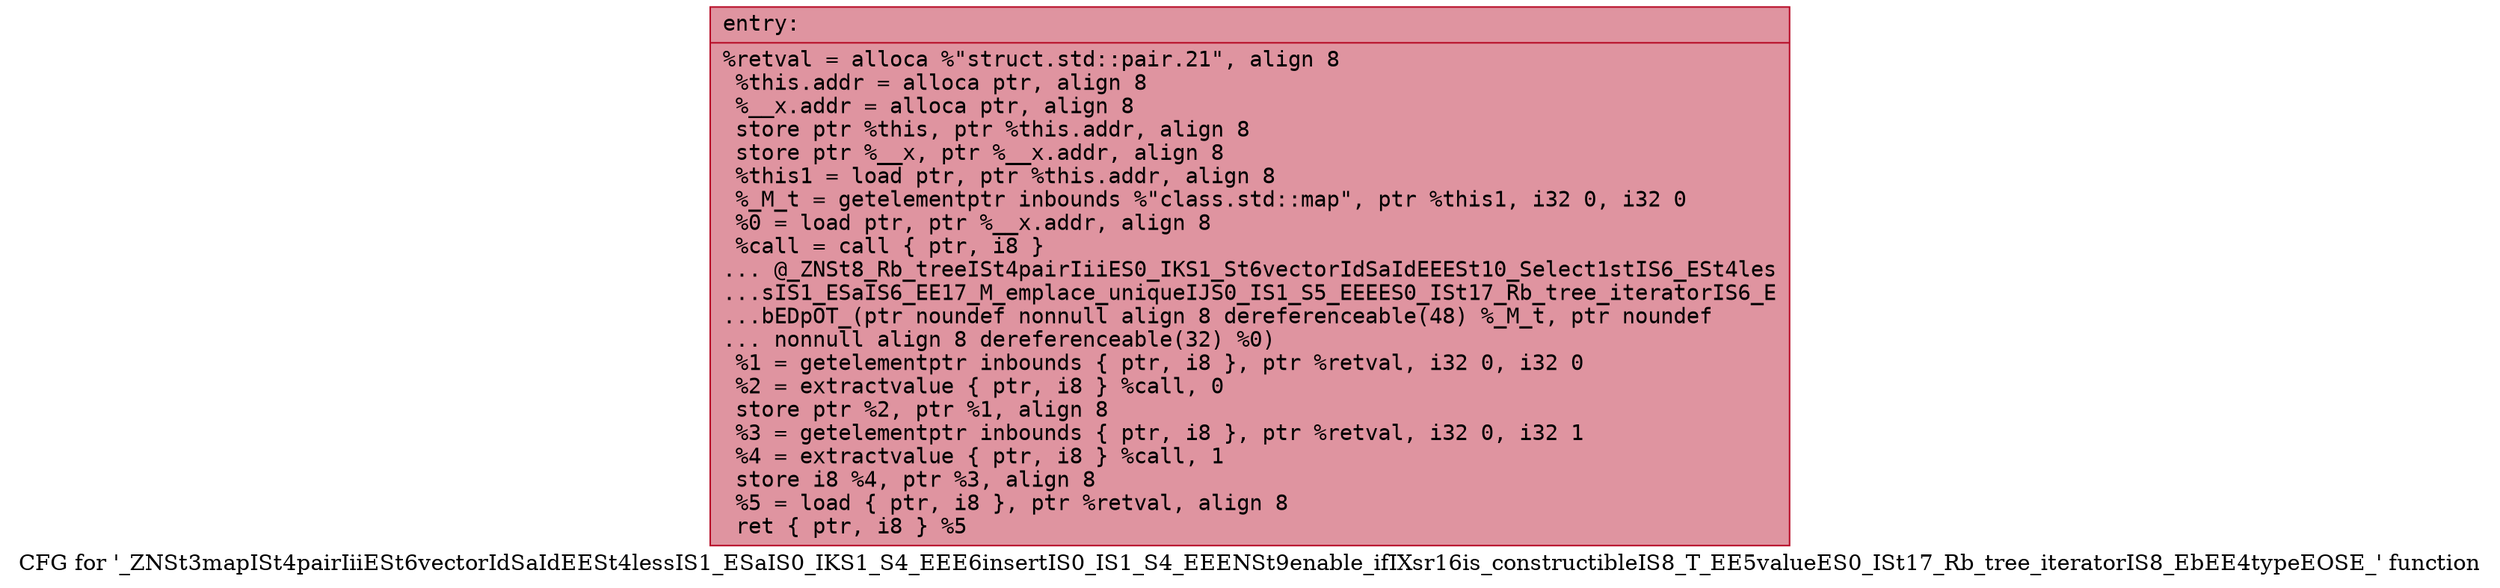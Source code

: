 digraph "CFG for '_ZNSt3mapISt4pairIiiESt6vectorIdSaIdEESt4lessIS1_ESaIS0_IKS1_S4_EEE6insertIS0_IS1_S4_EEENSt9enable_ifIXsr16is_constructibleIS8_T_EE5valueES0_ISt17_Rb_tree_iteratorIS8_EbEE4typeEOSE_' function" {
	label="CFG for '_ZNSt3mapISt4pairIiiESt6vectorIdSaIdEESt4lessIS1_ESaIS0_IKS1_S4_EEE6insertIS0_IS1_S4_EEENSt9enable_ifIXsr16is_constructibleIS8_T_EE5valueES0_ISt17_Rb_tree_iteratorIS8_EbEE4typeEOSE_' function";

	Node0x55e722d02140 [shape=record,color="#b70d28ff", style=filled, fillcolor="#b70d2870" fontname="Courier",label="{entry:\l|  %retval = alloca %\"struct.std::pair.21\", align 8\l  %this.addr = alloca ptr, align 8\l  %__x.addr = alloca ptr, align 8\l  store ptr %this, ptr %this.addr, align 8\l  store ptr %__x, ptr %__x.addr, align 8\l  %this1 = load ptr, ptr %this.addr, align 8\l  %_M_t = getelementptr inbounds %\"class.std::map\", ptr %this1, i32 0, i32 0\l  %0 = load ptr, ptr %__x.addr, align 8\l  %call = call \{ ptr, i8 \}\l... @_ZNSt8_Rb_treeISt4pairIiiES0_IKS1_St6vectorIdSaIdEEESt10_Select1stIS6_ESt4les\l...sIS1_ESaIS6_EE17_M_emplace_uniqueIJS0_IS1_S5_EEEES0_ISt17_Rb_tree_iteratorIS6_E\l...bEDpOT_(ptr noundef nonnull align 8 dereferenceable(48) %_M_t, ptr noundef\l... nonnull align 8 dereferenceable(32) %0)\l  %1 = getelementptr inbounds \{ ptr, i8 \}, ptr %retval, i32 0, i32 0\l  %2 = extractvalue \{ ptr, i8 \} %call, 0\l  store ptr %2, ptr %1, align 8\l  %3 = getelementptr inbounds \{ ptr, i8 \}, ptr %retval, i32 0, i32 1\l  %4 = extractvalue \{ ptr, i8 \} %call, 1\l  store i8 %4, ptr %3, align 8\l  %5 = load \{ ptr, i8 \}, ptr %retval, align 8\l  ret \{ ptr, i8 \} %5\l}"];
}
